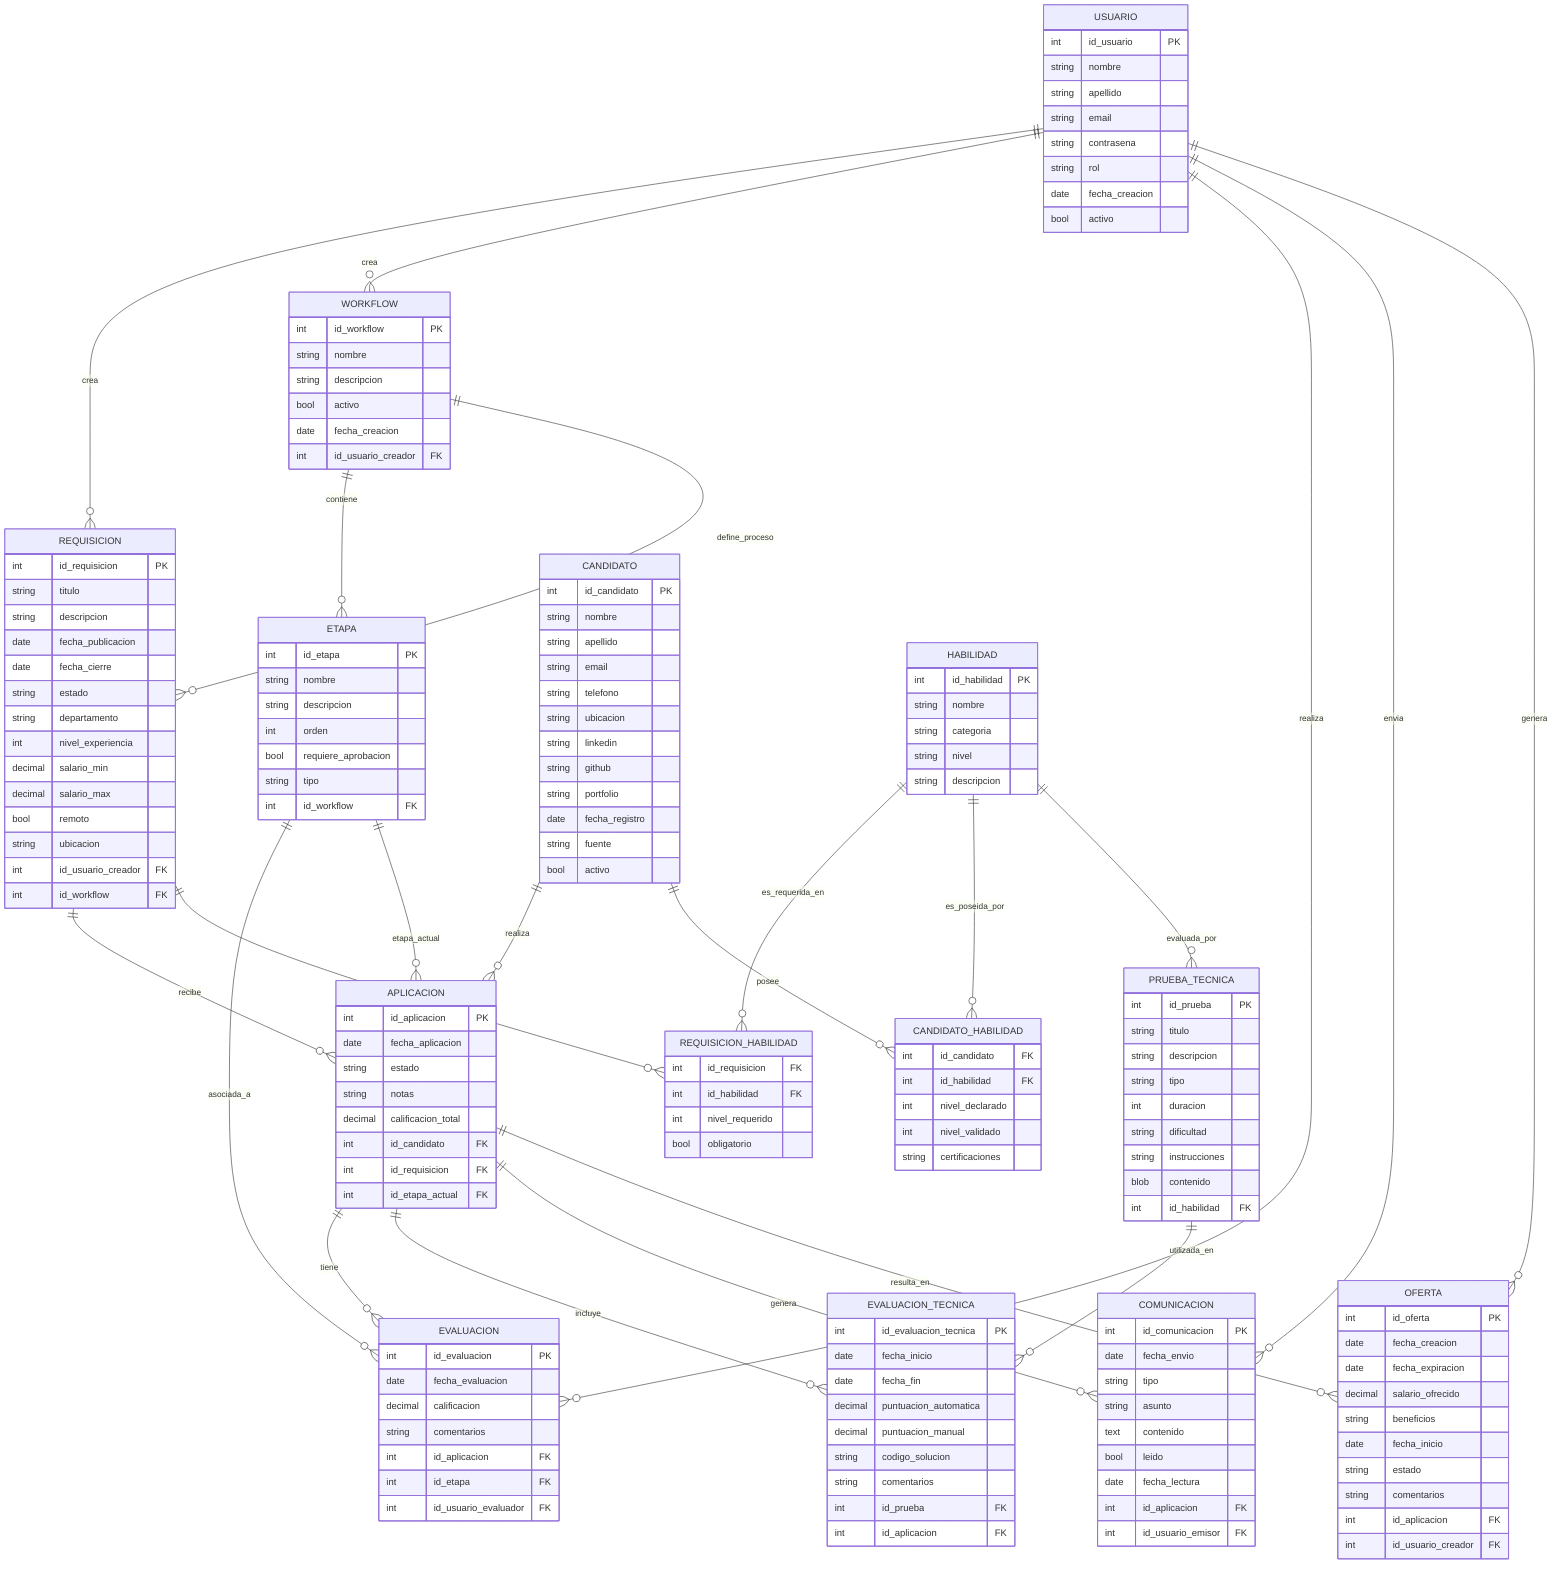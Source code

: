 erDiagram
    USUARIO {
        int id_usuario PK
        string nombre
        string apellido
        string email
        string contrasena
        string rol
        date fecha_creacion
        bool activo
    }
    
    REQUISICION {
        int id_requisicion PK
        string titulo
        string descripcion
        date fecha_publicacion
        date fecha_cierre
        string estado
        string departamento
        int nivel_experiencia
        decimal salario_min
        decimal salario_max
        bool remoto
        string ubicacion
        int id_usuario_creador FK
        int id_workflow FK
    }
    
    WORKFLOW {
        int id_workflow PK
        string nombre
        string descripcion
        bool activo
        date fecha_creacion
        int id_usuario_creador FK
    }
    
    ETAPA {
        int id_etapa PK
        string nombre
        string descripcion
        int orden
        bool requiere_aprobacion
        string tipo
        int id_workflow FK
    }
    
    CANDIDATO {
        int id_candidato PK
        string nombre
        string apellido
        string email
        string telefono
        string ubicacion
        string linkedin
        string github
        string portfolio
        date fecha_registro
        string fuente
        bool activo
    }
    
    APLICACION {
        int id_aplicacion PK
        date fecha_aplicacion
        string estado
        string notas
        decimal calificacion_total
        int id_candidato FK
        int id_requisicion FK
        int id_etapa_actual FK
    }
    
    EVALUACION {
        int id_evaluacion PK
        date fecha_evaluacion
        decimal calificacion
        string comentarios
        int id_aplicacion FK
        int id_etapa FK
        int id_usuario_evaluador FK
    }
    
    HABILIDAD {
        int id_habilidad PK
        string nombre
        string categoria
        string nivel
        string descripcion
    }
    
    REQUISICION_HABILIDAD {
        int id_requisicion FK
        int id_habilidad FK
        int nivel_requerido
        bool obligatorio
    }
    
    CANDIDATO_HABILIDAD {
        int id_candidato FK
        int id_habilidad FK
        int nivel_declarado
        int nivel_validado
        string certificaciones
    }
    
    PRUEBA_TECNICA {
        int id_prueba PK
        string titulo
        string descripcion
        string tipo
        int duracion
        string dificultad
        string instrucciones
        blob contenido
        int id_habilidad FK
    }
    
    EVALUACION_TECNICA {
        int id_evaluacion_tecnica PK
        date fecha_inicio
        date fecha_fin
        decimal puntuacion_automatica
        decimal puntuacion_manual
        string codigo_solucion
        string comentarios
        int id_prueba FK
        int id_aplicacion FK
    }
    
    COMUNICACION {
        int id_comunicacion PK
        date fecha_envio
        string tipo
        string asunto
        text contenido
        bool leido
        date fecha_lectura
        int id_aplicacion FK
        int id_usuario_emisor FK
    }
    
    OFERTA {
        int id_oferta PK
        date fecha_creacion
        date fecha_expiracion
        decimal salario_ofrecido
        string beneficios
        date fecha_inicio
        string estado
        string comentarios
        int id_aplicacion FK
        int id_usuario_creador FK
    }
    
    USUARIO ||--o{ REQUISICION : crea
    USUARIO ||--o{ WORKFLOW : crea
    USUARIO ||--o{ EVALUACION : realiza
    USUARIO ||--o{ COMUNICACION : envia
    USUARIO ||--o{ OFERTA : genera
    
    WORKFLOW ||--o{ ETAPA : contiene
    WORKFLOW ||--o{ REQUISICION : define_proceso
    
    ETAPA ||--o{ EVALUACION : asociada_a
    ETAPA ||--o{ APLICACION : etapa_actual
    
    CANDIDATO ||--o{ APLICACION : realiza
    CANDIDATO ||--o{ CANDIDATO_HABILIDAD : posee
    
    REQUISICION ||--o{ APLICACION : recibe
    REQUISICION ||--o{ REQUISICION_HABILIDAD : requiere
    
    APLICACION ||--o{ EVALUACION : tiene
    APLICACION ||--o{ EVALUACION_TECNICA : incluye
    APLICACION ||--o{ COMUNICACION : genera
    APLICACION ||--o{ OFERTA : resulta_en
    
    HABILIDAD ||--o{ REQUISICION_HABILIDAD : es_requerida_en
    HABILIDAD ||--o{ CANDIDATO_HABILIDAD : es_poseida_por
    HABILIDAD ||--o{ PRUEBA_TECNICA : evaluada_por
    
    PRUEBA_TECNICA ||--o{ EVALUACION_TECNICA : utilizada_en